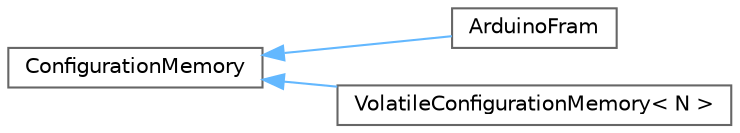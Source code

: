 digraph "Graphical Class Hierarchy"
{
 // LATEX_PDF_SIZE
  bgcolor="transparent";
  edge [fontname=Helvetica,fontsize=10,labelfontname=Helvetica,labelfontsize=10];
  node [fontname=Helvetica,fontsize=10,shape=box,height=0.2,width=0.4];
  rankdir="LR";
  Node0 [label="ConfigurationMemory",height=0.2,width=0.4,color="grey40", fillcolor="white", style="filled",URL="$classConfigurationMemory.html",tooltip=" "];
  Node0 -> Node1 [dir="back",color="steelblue1",style="solid"];
  Node1 [label="ArduinoFram",height=0.2,width=0.4,color="grey40", fillcolor="white", style="filled",URL="$classArduinoFram.html",tooltip=" "];
  Node0 -> Node2 [dir="back",color="steelblue1",style="solid"];
  Node2 [label="VolatileConfigurationMemory\< N \>",height=0.2,width=0.4,color="grey40", fillcolor="white", style="filled",URL="$classVolatileConfigurationMemory.html",tooltip="For board without non-volatile memory for configuration."];
}
